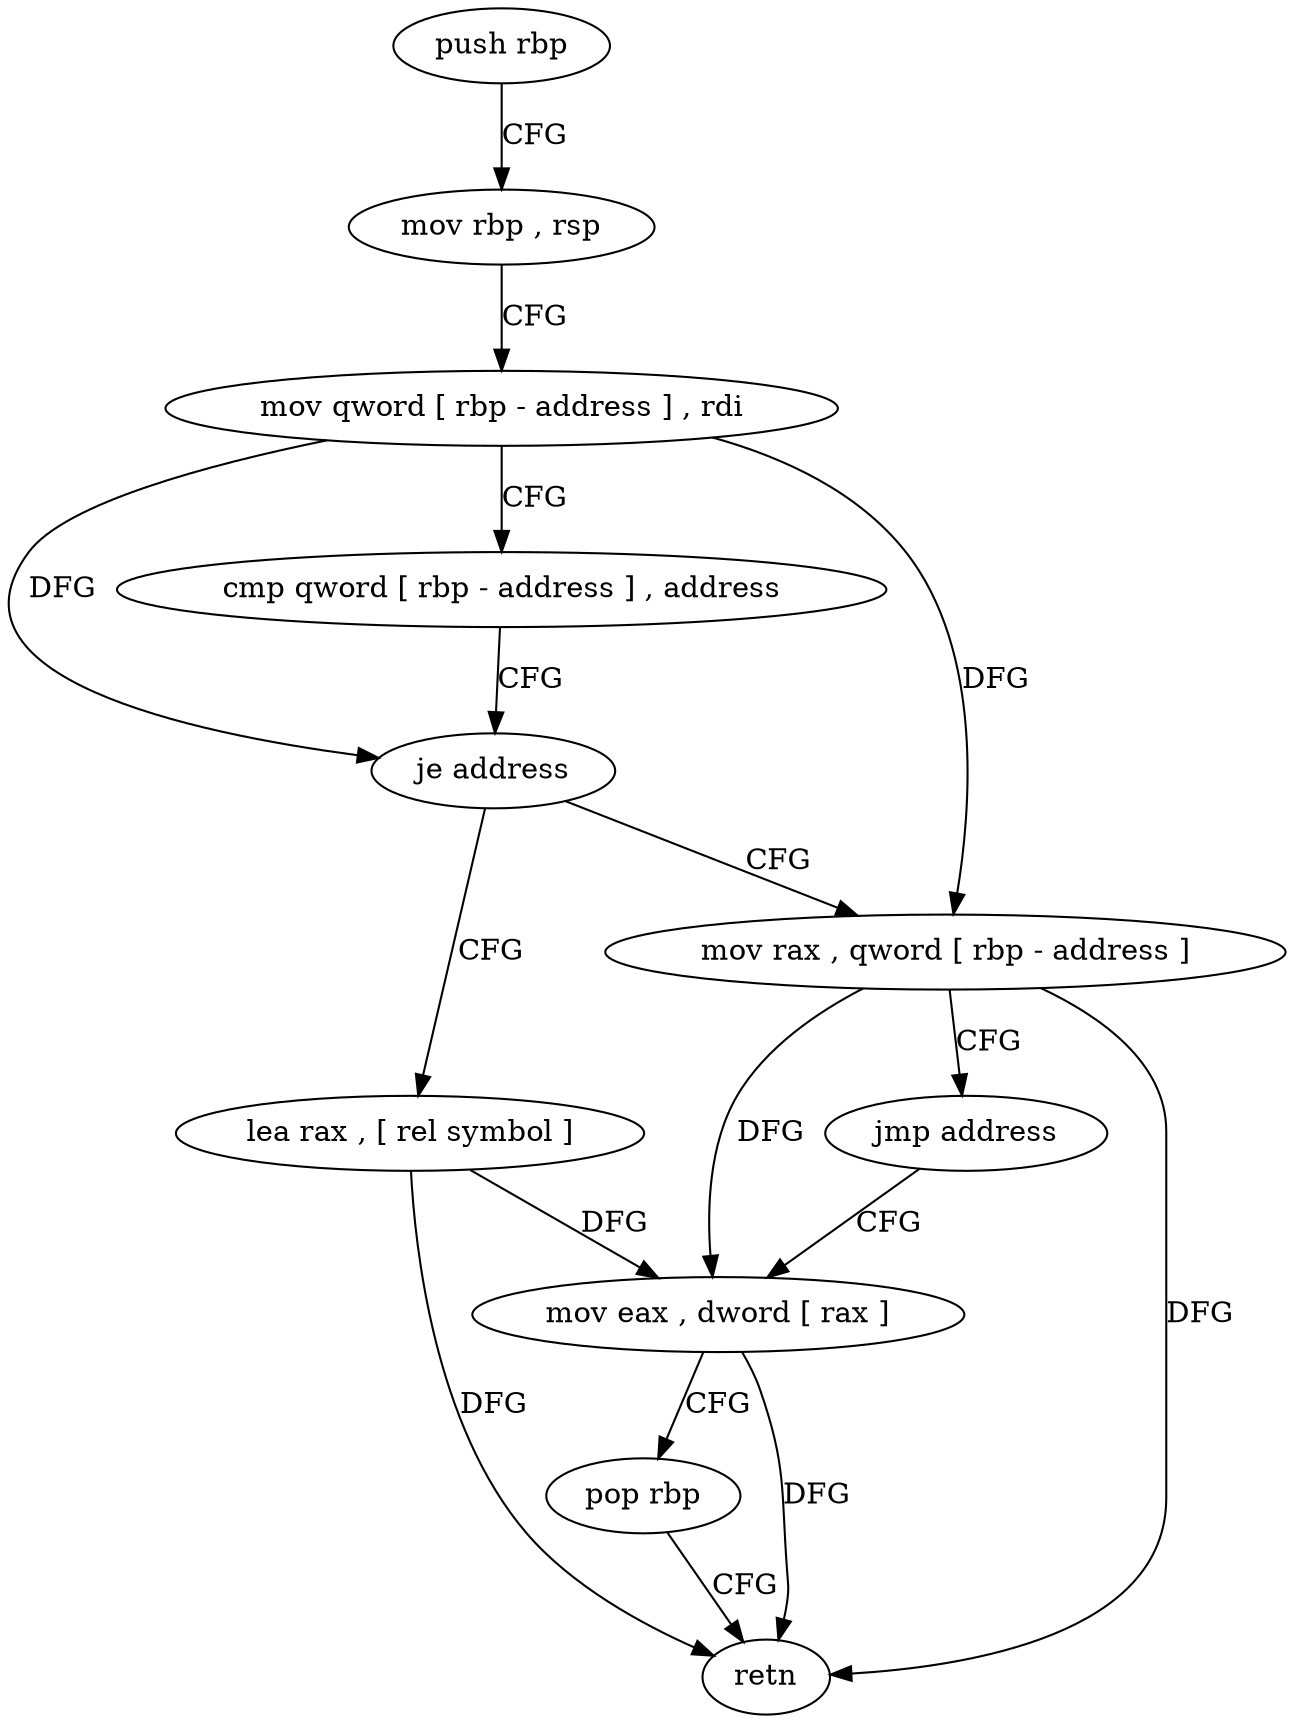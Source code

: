 digraph "func" {
"4227946" [label = "push rbp" ]
"4227947" [label = "mov rbp , rsp" ]
"4227950" [label = "mov qword [ rbp - address ] , rdi" ]
"4227954" [label = "cmp qword [ rbp - address ] , address" ]
"4227959" [label = "je address" ]
"4227967" [label = "lea rax , [ rel symbol ]" ]
"4227961" [label = "mov rax , qword [ rbp - address ]" ]
"4227974" [label = "mov eax , dword [ rax ]" ]
"4227965" [label = "jmp address" ]
"4227976" [label = "pop rbp" ]
"4227977" [label = "retn" ]
"4227946" -> "4227947" [ label = "CFG" ]
"4227947" -> "4227950" [ label = "CFG" ]
"4227950" -> "4227954" [ label = "CFG" ]
"4227950" -> "4227959" [ label = "DFG" ]
"4227950" -> "4227961" [ label = "DFG" ]
"4227954" -> "4227959" [ label = "CFG" ]
"4227959" -> "4227967" [ label = "CFG" ]
"4227959" -> "4227961" [ label = "CFG" ]
"4227967" -> "4227974" [ label = "DFG" ]
"4227967" -> "4227977" [ label = "DFG" ]
"4227961" -> "4227965" [ label = "CFG" ]
"4227961" -> "4227974" [ label = "DFG" ]
"4227961" -> "4227977" [ label = "DFG" ]
"4227974" -> "4227976" [ label = "CFG" ]
"4227974" -> "4227977" [ label = "DFG" ]
"4227965" -> "4227974" [ label = "CFG" ]
"4227976" -> "4227977" [ label = "CFG" ]
}
